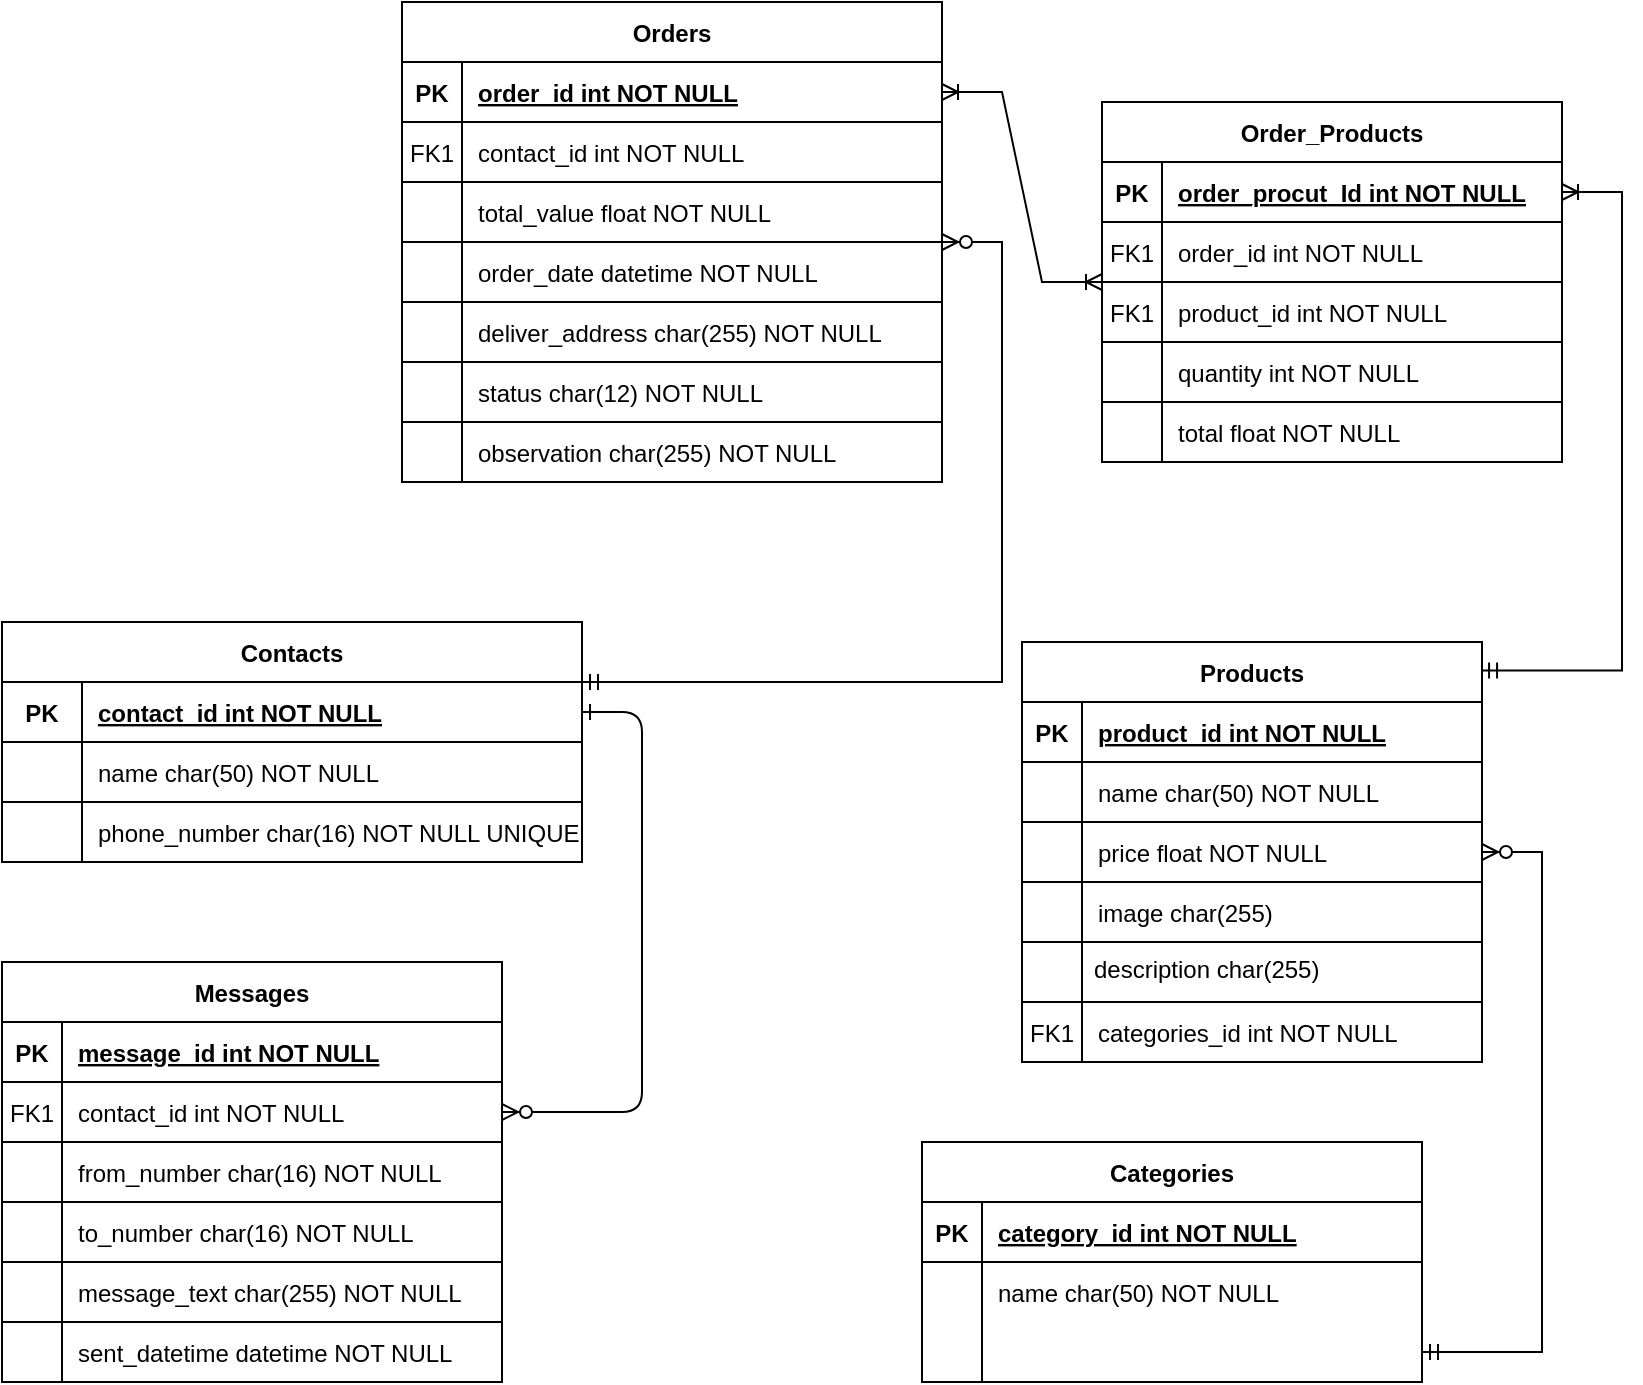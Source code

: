 <mxfile version="20.4.0" type="device"><diagram id="R2lEEEUBdFMjLlhIrx00" name="Page-1"><mxGraphModel dx="1021" dy="1667" grid="1" gridSize="10" guides="1" tooltips="1" connect="1" arrows="1" fold="1" page="1" pageScale="1" pageWidth="850" pageHeight="1100" math="0" shadow="0" extFonts="Permanent Marker^https://fonts.googleapis.com/css?family=Permanent+Marker"><root><mxCell id="0"/><mxCell id="1" parent="0"/><mxCell id="C-vyLk0tnHw3VtMMgP7b-1" value="" style="edgeStyle=entityRelationEdgeStyle;endArrow=ERzeroToMany;startArrow=ERone;endFill=1;startFill=0;" parent="1" source="C-vyLk0tnHw3VtMMgP7b-24" target="C-vyLk0tnHw3VtMMgP7b-6" edge="1"><mxGeometry width="100" height="100" relative="1" as="geometry"><mxPoint x="340" y="720" as="sourcePoint"/><mxPoint x="440" y="620" as="targetPoint"/></mxGeometry></mxCell><mxCell id="C-vyLk0tnHw3VtMMgP7b-2" value="Messages" style="shape=table;startSize=30;container=1;collapsible=1;childLayout=tableLayout;fixedRows=1;rowLines=0;fontStyle=1;align=center;resizeLast=1;" parent="1" vertex="1"><mxGeometry x="70" y="220" width="250" height="210" as="geometry"/></mxCell><mxCell id="C-vyLk0tnHw3VtMMgP7b-3" value="" style="shape=partialRectangle;collapsible=0;dropTarget=0;pointerEvents=0;fillColor=none;points=[[0,0.5],[1,0.5]];portConstraint=eastwest;top=0;left=0;right=0;bottom=1;" parent="C-vyLk0tnHw3VtMMgP7b-2" vertex="1"><mxGeometry y="30" width="250" height="30" as="geometry"/></mxCell><mxCell id="C-vyLk0tnHw3VtMMgP7b-4" value="PK" style="shape=partialRectangle;overflow=hidden;connectable=0;fillColor=none;top=0;left=0;bottom=0;right=0;fontStyle=1;" parent="C-vyLk0tnHw3VtMMgP7b-3" vertex="1"><mxGeometry width="30" height="30" as="geometry"><mxRectangle width="30" height="30" as="alternateBounds"/></mxGeometry></mxCell><mxCell id="C-vyLk0tnHw3VtMMgP7b-5" value="message_id int NOT NULL " style="shape=partialRectangle;overflow=hidden;connectable=0;fillColor=none;top=0;left=0;bottom=0;right=0;align=left;spacingLeft=6;fontStyle=5;" parent="C-vyLk0tnHw3VtMMgP7b-3" vertex="1"><mxGeometry x="30" width="220" height="30" as="geometry"><mxRectangle width="220" height="30" as="alternateBounds"/></mxGeometry></mxCell><mxCell id="C-vyLk0tnHw3VtMMgP7b-6" value="" style="shape=partialRectangle;collapsible=0;dropTarget=0;pointerEvents=0;fillColor=none;points=[[0,0.5],[1,0.5]];portConstraint=eastwest;top=0;left=0;right=0;bottom=0;" parent="C-vyLk0tnHw3VtMMgP7b-2" vertex="1"><mxGeometry y="60" width="250" height="30" as="geometry"/></mxCell><mxCell id="C-vyLk0tnHw3VtMMgP7b-7" value="FK1" style="shape=partialRectangle;overflow=hidden;connectable=0;fillColor=none;top=0;left=0;bottom=0;right=0;" parent="C-vyLk0tnHw3VtMMgP7b-6" vertex="1"><mxGeometry width="30" height="30" as="geometry"><mxRectangle width="30" height="30" as="alternateBounds"/></mxGeometry></mxCell><mxCell id="C-vyLk0tnHw3VtMMgP7b-8" value="contact_id int NOT NULL" style="shape=partialRectangle;overflow=hidden;connectable=0;fillColor=none;top=0;left=0;bottom=0;right=0;align=left;spacingLeft=6;" parent="C-vyLk0tnHw3VtMMgP7b-6" vertex="1"><mxGeometry x="30" width="220" height="30" as="geometry"><mxRectangle width="220" height="30" as="alternateBounds"/></mxGeometry></mxCell><mxCell id="C-vyLk0tnHw3VtMMgP7b-9" value="" style="shape=partialRectangle;collapsible=0;dropTarget=0;pointerEvents=0;fillColor=none;points=[[0,0.5],[1,0.5]];portConstraint=eastwest;top=0;left=0;right=0;bottom=0;" parent="C-vyLk0tnHw3VtMMgP7b-2" vertex="1"><mxGeometry y="90" width="250" height="30" as="geometry"/></mxCell><mxCell id="C-vyLk0tnHw3VtMMgP7b-10" value="" style="shape=partialRectangle;overflow=hidden;connectable=0;fillColor=none;top=1;left=1;bottom=1;right=0;" parent="C-vyLk0tnHw3VtMMgP7b-9" vertex="1"><mxGeometry width="30" height="30" as="geometry"><mxRectangle width="30" height="30" as="alternateBounds"/></mxGeometry></mxCell><mxCell id="C-vyLk0tnHw3VtMMgP7b-11" value="from_number char(16) NOT NULL" style="shape=partialRectangle;overflow=hidden;connectable=0;fillColor=none;top=1;left=1;bottom=1;right=0;align=left;spacingLeft=6;" parent="C-vyLk0tnHw3VtMMgP7b-9" vertex="1"><mxGeometry x="30" width="220" height="30" as="geometry"><mxRectangle width="220" height="30" as="alternateBounds"/></mxGeometry></mxCell><mxCell id="C-vyLk0tnHw3VtMMgP7b-13" value="Categories" style="shape=table;startSize=30;container=1;collapsible=1;childLayout=tableLayout;fixedRows=1;rowLines=0;fontStyle=1;align=center;resizeLast=1;" parent="1" vertex="1"><mxGeometry x="530" y="310" width="250" height="120" as="geometry"/></mxCell><mxCell id="C-vyLk0tnHw3VtMMgP7b-14" value="" style="shape=partialRectangle;collapsible=0;dropTarget=0;pointerEvents=0;fillColor=none;points=[[0,0.5],[1,0.5]];portConstraint=eastwest;top=0;left=0;right=0;bottom=1;" parent="C-vyLk0tnHw3VtMMgP7b-13" vertex="1"><mxGeometry y="30" width="250" height="30" as="geometry"/></mxCell><mxCell id="C-vyLk0tnHw3VtMMgP7b-15" value="PK" style="shape=partialRectangle;overflow=hidden;connectable=0;fillColor=none;top=0;left=0;bottom=0;right=0;fontStyle=1;" parent="C-vyLk0tnHw3VtMMgP7b-14" vertex="1"><mxGeometry width="30" height="30" as="geometry"><mxRectangle width="30" height="30" as="alternateBounds"/></mxGeometry></mxCell><mxCell id="C-vyLk0tnHw3VtMMgP7b-16" value="category_id int NOT NULL " style="shape=partialRectangle;overflow=hidden;connectable=0;fillColor=none;top=0;left=0;bottom=0;right=0;align=left;spacingLeft=6;fontStyle=5;" parent="C-vyLk0tnHw3VtMMgP7b-14" vertex="1"><mxGeometry x="30" width="220" height="30" as="geometry"><mxRectangle width="220" height="30" as="alternateBounds"/></mxGeometry></mxCell><mxCell id="C-vyLk0tnHw3VtMMgP7b-17" value="" style="shape=partialRectangle;collapsible=0;dropTarget=0;pointerEvents=0;fillColor=none;points=[[0,0.5],[1,0.5]];portConstraint=eastwest;top=0;left=0;right=0;bottom=0;" parent="C-vyLk0tnHw3VtMMgP7b-13" vertex="1"><mxGeometry y="60" width="250" height="30" as="geometry"/></mxCell><mxCell id="C-vyLk0tnHw3VtMMgP7b-18" value="" style="shape=partialRectangle;overflow=hidden;connectable=0;fillColor=none;top=0;left=0;bottom=0;right=0;" parent="C-vyLk0tnHw3VtMMgP7b-17" vertex="1"><mxGeometry width="30" height="30" as="geometry"><mxRectangle width="30" height="30" as="alternateBounds"/></mxGeometry></mxCell><mxCell id="C-vyLk0tnHw3VtMMgP7b-19" value="name char(50) NOT NULL" style="shape=partialRectangle;overflow=hidden;connectable=0;fillColor=none;top=0;left=0;bottom=0;right=0;align=left;spacingLeft=6;" parent="C-vyLk0tnHw3VtMMgP7b-17" vertex="1"><mxGeometry x="30" width="220" height="30" as="geometry"><mxRectangle width="220" height="30" as="alternateBounds"/></mxGeometry></mxCell><mxCell id="C-vyLk0tnHw3VtMMgP7b-20" value="" style="shape=partialRectangle;collapsible=0;dropTarget=0;pointerEvents=0;fillColor=none;points=[[0,0.5],[1,0.5]];portConstraint=eastwest;top=0;left=0;right=0;bottom=0;" parent="C-vyLk0tnHw3VtMMgP7b-13" vertex="1"><mxGeometry y="90" width="250" height="30" as="geometry"/></mxCell><mxCell id="C-vyLk0tnHw3VtMMgP7b-21" value="" style="shape=partialRectangle;overflow=hidden;connectable=0;fillColor=none;top=0;left=0;bottom=0;right=0;" parent="C-vyLk0tnHw3VtMMgP7b-20" vertex="1"><mxGeometry width="30" height="30" as="geometry"><mxRectangle width="30" height="30" as="alternateBounds"/></mxGeometry></mxCell><mxCell id="C-vyLk0tnHw3VtMMgP7b-22" value="" style="shape=partialRectangle;overflow=hidden;connectable=0;fillColor=none;top=0;left=0;bottom=0;right=0;align=left;spacingLeft=6;" parent="C-vyLk0tnHw3VtMMgP7b-20" vertex="1"><mxGeometry x="30" width="220" height="30" as="geometry"><mxRectangle width="220" height="30" as="alternateBounds"/></mxGeometry></mxCell><mxCell id="C-vyLk0tnHw3VtMMgP7b-23" value="Contacts" style="shape=table;startSize=30;container=1;collapsible=1;childLayout=tableLayout;fixedRows=1;rowLines=0;fontStyle=1;align=center;resizeLast=1;fillStyle=auto;" parent="1" vertex="1"><mxGeometry x="70" y="50" width="290" height="120" as="geometry"><mxRectangle x="120" y="120" width="90" height="30" as="alternateBounds"/></mxGeometry></mxCell><mxCell id="C-vyLk0tnHw3VtMMgP7b-24" value="" style="shape=partialRectangle;collapsible=0;dropTarget=0;pointerEvents=0;fillColor=none;points=[[0,0.5],[1,0.5]];portConstraint=eastwest;top=0;left=0;right=0;bottom=1;" parent="C-vyLk0tnHw3VtMMgP7b-23" vertex="1"><mxGeometry y="30" width="290" height="30" as="geometry"/></mxCell><mxCell id="C-vyLk0tnHw3VtMMgP7b-25" value="PK" style="shape=partialRectangle;overflow=hidden;connectable=0;fillColor=none;top=0;left=0;bottom=0;right=0;fontStyle=1;" parent="C-vyLk0tnHw3VtMMgP7b-24" vertex="1"><mxGeometry width="40" height="30" as="geometry"><mxRectangle width="40" height="30" as="alternateBounds"/></mxGeometry></mxCell><mxCell id="C-vyLk0tnHw3VtMMgP7b-26" value="contact_id int NOT NULL" style="shape=partialRectangle;overflow=hidden;connectable=0;fillColor=none;top=0;left=0;bottom=0;right=0;align=left;spacingLeft=6;fontStyle=5;" parent="C-vyLk0tnHw3VtMMgP7b-24" vertex="1"><mxGeometry x="40" width="250" height="30" as="geometry"><mxRectangle width="250" height="30" as="alternateBounds"/></mxGeometry></mxCell><mxCell id="C-vyLk0tnHw3VtMMgP7b-27" value="" style="shape=partialRectangle;collapsible=0;dropTarget=0;pointerEvents=0;fillColor=none;points=[[0,0.5],[1,0.5]];portConstraint=eastwest;top=0;left=0;right=0;bottom=0;" parent="C-vyLk0tnHw3VtMMgP7b-23" vertex="1"><mxGeometry y="60" width="290" height="30" as="geometry"/></mxCell><mxCell id="C-vyLk0tnHw3VtMMgP7b-28" value="" style="shape=partialRectangle;overflow=hidden;connectable=0;fillColor=none;top=0;left=0;bottom=0;right=0;" parent="C-vyLk0tnHw3VtMMgP7b-27" vertex="1"><mxGeometry width="40" height="30" as="geometry"><mxRectangle width="40" height="30" as="alternateBounds"/></mxGeometry></mxCell><mxCell id="C-vyLk0tnHw3VtMMgP7b-29" value="name char(50) NOT NULL" style="shape=partialRectangle;overflow=hidden;connectable=0;fillColor=none;top=0;left=0;bottom=0;right=0;align=left;spacingLeft=6;" parent="C-vyLk0tnHw3VtMMgP7b-27" vertex="1"><mxGeometry x="40" width="250" height="30" as="geometry"><mxRectangle width="250" height="30" as="alternateBounds"/></mxGeometry></mxCell><mxCell id="x5gEIiacofo2XzzvCYdK-4" value="" style="shape=partialRectangle;overflow=hidden;connectable=0;fillColor=none;top=1;left=1;bottom=1;right=0;" vertex="1" parent="1"><mxGeometry x="70" y="140" width="40" height="30" as="geometry"><mxRectangle width="40" height="30" as="alternateBounds"/></mxGeometry></mxCell><UserObject label="phone_number char(16) NOT NULL UNIQUE" id="x5gEIiacofo2XzzvCYdK-5"><mxCell style="shape=partialRectangle;overflow=hidden;connectable=0;fillColor=none;top=1;left=1;bottom=1;right=0;align=left;spacingLeft=6;" vertex="1" parent="1"><mxGeometry x="110" y="140" width="250" height="30" as="geometry"><mxRectangle width="210" height="30" as="alternateBounds"/></mxGeometry></mxCell></UserObject><mxCell id="x5gEIiacofo2XzzvCYdK-6" value="" style="shape=partialRectangle;overflow=hidden;connectable=0;fillColor=none;top=1;left=1;bottom=1;right=0;" vertex="1" parent="1"><mxGeometry x="70" y="340" width="30" height="30" as="geometry"><mxRectangle width="30" height="30" as="alternateBounds"/></mxGeometry></mxCell><mxCell id="x5gEIiacofo2XzzvCYdK-7" value="to_number char(16) NOT NULL" style="shape=partialRectangle;overflow=hidden;connectable=0;fillColor=none;top=1;left=1;bottom=1;right=0;align=left;spacingLeft=6;" vertex="1" parent="1"><mxGeometry x="100" y="340" width="220" height="30" as="geometry"><mxRectangle width="220" height="30" as="alternateBounds"/></mxGeometry></mxCell><mxCell id="x5gEIiacofo2XzzvCYdK-8" value="" style="shape=partialRectangle;overflow=hidden;connectable=0;fillColor=none;top=1;left=1;bottom=1;right=0;" vertex="1" parent="1"><mxGeometry x="70" y="370" width="30" height="30" as="geometry"><mxRectangle width="30" height="30" as="alternateBounds"/></mxGeometry></mxCell><mxCell id="x5gEIiacofo2XzzvCYdK-9" value="message_text char(255) NOT NULL" style="shape=partialRectangle;overflow=hidden;connectable=0;fillColor=none;top=1;left=1;bottom=1;right=0;align=left;spacingLeft=6;" vertex="1" parent="1"><mxGeometry x="100" y="370" width="220" height="30" as="geometry"><mxRectangle width="220" height="30" as="alternateBounds"/></mxGeometry></mxCell><mxCell id="x5gEIiacofo2XzzvCYdK-12" value="Products" style="shape=table;startSize=30;container=1;collapsible=1;childLayout=tableLayout;fixedRows=1;rowLines=0;fontStyle=1;align=center;resizeLast=1;fillStyle=auto;" vertex="1" parent="1"><mxGeometry x="580" y="60" width="230" height="210" as="geometry"/></mxCell><mxCell id="x5gEIiacofo2XzzvCYdK-13" value="" style="shape=tableRow;horizontal=0;startSize=0;swimlaneHead=0;swimlaneBody=0;fillColor=none;collapsible=0;dropTarget=0;points=[[0,0.5],[1,0.5]];portConstraint=eastwest;top=0;left=0;right=0;bottom=1;fillStyle=auto;" vertex="1" parent="x5gEIiacofo2XzzvCYdK-12"><mxGeometry y="30" width="230" height="30" as="geometry"/></mxCell><mxCell id="x5gEIiacofo2XzzvCYdK-14" value="PK" style="shape=partialRectangle;connectable=0;fillColor=none;top=0;left=0;bottom=0;right=0;fontStyle=1;overflow=hidden;fillStyle=auto;" vertex="1" parent="x5gEIiacofo2XzzvCYdK-13"><mxGeometry width="30" height="30" as="geometry"><mxRectangle width="30" height="30" as="alternateBounds"/></mxGeometry></mxCell><mxCell id="x5gEIiacofo2XzzvCYdK-15" value="product_id int NOT NULL" style="shape=partialRectangle;connectable=0;fillColor=none;top=0;left=0;bottom=0;right=0;align=left;spacingLeft=6;fontStyle=5;overflow=hidden;fillStyle=auto;" vertex="1" parent="x5gEIiacofo2XzzvCYdK-13"><mxGeometry x="30" width="200" height="30" as="geometry"><mxRectangle width="200" height="30" as="alternateBounds"/></mxGeometry></mxCell><mxCell id="x5gEIiacofo2XzzvCYdK-16" value="" style="shape=tableRow;horizontal=0;startSize=0;swimlaneHead=0;swimlaneBody=0;fillColor=none;collapsible=0;dropTarget=0;points=[[0,0.5],[1,0.5]];portConstraint=eastwest;top=0;left=0;right=0;bottom=0;fillStyle=auto;" vertex="1" parent="x5gEIiacofo2XzzvCYdK-12"><mxGeometry y="60" width="230" height="30" as="geometry"/></mxCell><mxCell id="x5gEIiacofo2XzzvCYdK-17" value="" style="shape=partialRectangle;connectable=0;fillColor=none;top=1;left=0;bottom=1;right=0;editable=1;overflow=hidden;fillStyle=auto;" vertex="1" parent="x5gEIiacofo2XzzvCYdK-16"><mxGeometry width="30" height="30" as="geometry"><mxRectangle width="30" height="30" as="alternateBounds"/></mxGeometry></mxCell><mxCell id="x5gEIiacofo2XzzvCYdK-18" value="name char(50) NOT NULL" style="shape=partialRectangle;connectable=0;fillColor=none;top=0;left=0;bottom=0;right=0;align=left;spacingLeft=6;overflow=hidden;fillStyle=auto;" vertex="1" parent="x5gEIiacofo2XzzvCYdK-16"><mxGeometry x="30" width="200" height="30" as="geometry"><mxRectangle width="200" height="30" as="alternateBounds"/></mxGeometry></mxCell><mxCell id="x5gEIiacofo2XzzvCYdK-19" value="" style="shape=tableRow;horizontal=0;startSize=0;swimlaneHead=0;swimlaneBody=0;fillColor=none;collapsible=0;dropTarget=0;points=[[0,0.5],[1,0.5]];portConstraint=eastwest;top=0;left=0;right=0;bottom=0;fillStyle=auto;" vertex="1" parent="x5gEIiacofo2XzzvCYdK-12"><mxGeometry y="90" width="230" height="30" as="geometry"/></mxCell><mxCell id="x5gEIiacofo2XzzvCYdK-20" value="" style="shape=partialRectangle;connectable=0;fillColor=none;top=1;left=0;bottom=1;right=0;editable=1;overflow=hidden;fillStyle=auto;" vertex="1" parent="x5gEIiacofo2XzzvCYdK-19"><mxGeometry width="30" height="30" as="geometry"><mxRectangle width="30" height="30" as="alternateBounds"/></mxGeometry></mxCell><mxCell id="x5gEIiacofo2XzzvCYdK-21" value="price float NOT NULL" style="shape=partialRectangle;connectable=0;fillColor=none;top=1;left=0;bottom=0;right=0;align=left;spacingLeft=6;overflow=hidden;fillStyle=auto;" vertex="1" parent="x5gEIiacofo2XzzvCYdK-19"><mxGeometry x="30" width="200" height="30" as="geometry"><mxRectangle width="200" height="30" as="alternateBounds"/></mxGeometry></mxCell><mxCell id="x5gEIiacofo2XzzvCYdK-22" value="" style="shape=tableRow;horizontal=0;startSize=0;swimlaneHead=0;swimlaneBody=0;fillColor=none;collapsible=0;dropTarget=0;points=[[0,0.5],[1,0.5]];portConstraint=eastwest;top=0;left=0;right=0;bottom=0;fillStyle=auto;" vertex="1" parent="x5gEIiacofo2XzzvCYdK-12"><mxGeometry y="120" width="230" height="30" as="geometry"/></mxCell><mxCell id="x5gEIiacofo2XzzvCYdK-23" value="" style="shape=partialRectangle;connectable=0;fillColor=none;top=1;left=0;bottom=1;right=0;editable=1;overflow=hidden;fillStyle=auto;" vertex="1" parent="x5gEIiacofo2XzzvCYdK-22"><mxGeometry width="30" height="30" as="geometry"><mxRectangle width="30" height="30" as="alternateBounds"/></mxGeometry></mxCell><mxCell id="x5gEIiacofo2XzzvCYdK-24" value="image char(255)" style="shape=partialRectangle;connectable=0;fillColor=none;top=1;left=0;bottom=0;right=0;align=left;spacingLeft=6;overflow=hidden;fillStyle=auto;strokeColor=default;" vertex="1" parent="x5gEIiacofo2XzzvCYdK-22"><mxGeometry x="30" width="200" height="30" as="geometry"><mxRectangle width="200" height="30" as="alternateBounds"/></mxGeometry></mxCell><mxCell id="x5gEIiacofo2XzzvCYdK-29" value="description char(255)" style="text;strokeColor=default;fillColor=none;spacingLeft=4;spacingRight=4;overflow=hidden;rotatable=0;points=[[0,0.5],[1,0.5]];portConstraint=eastwest;fontSize=12;fillStyle=auto;" vertex="1" parent="1"><mxGeometry x="610" y="210" width="200" height="30" as="geometry"/></mxCell><mxCell id="x5gEIiacofo2XzzvCYdK-33" value="" style="shape=partialRectangle;overflow=hidden;connectable=0;fillColor=none;top=1;left=1;bottom=1;right=0;" vertex="1" parent="1"><mxGeometry x="70" y="400" width="30" height="30" as="geometry"><mxRectangle width="30" height="30" as="alternateBounds"/></mxGeometry></mxCell><mxCell id="x5gEIiacofo2XzzvCYdK-34" value="sent_datetime datetime NOT NULL" style="shape=partialRectangle;overflow=hidden;connectable=0;fillColor=none;top=1;left=1;bottom=1;right=0;align=left;spacingLeft=6;" vertex="1" parent="1"><mxGeometry x="100" y="400" width="220" height="30" as="geometry"><mxRectangle width="220" height="30" as="alternateBounds"/></mxGeometry></mxCell><mxCell id="x5gEIiacofo2XzzvCYdK-35" value="FK1" style="shape=partialRectangle;connectable=0;fillColor=none;top=1;left=1;bottom=1;right=1;editable=1;overflow=hidden;fillStyle=auto;" vertex="1" parent="1"><mxGeometry x="580" y="240" width="30" height="30" as="geometry"><mxRectangle width="30" height="30" as="alternateBounds"/></mxGeometry></mxCell><mxCell id="x5gEIiacofo2XzzvCYdK-36" value="categories_id int NOT NULL" style="shape=partialRectangle;connectable=0;fillColor=none;top=1;left=0;bottom=0;right=0;align=left;spacingLeft=6;overflow=hidden;fillStyle=auto;strokeColor=default;" vertex="1" parent="1"><mxGeometry x="610" y="240" width="200" height="30" as="geometry"><mxRectangle width="200" height="30" as="alternateBounds"/></mxGeometry></mxCell><mxCell id="x5gEIiacofo2XzzvCYdK-37" value="" style="edgeStyle=entityRelationEdgeStyle;fontSize=12;html=1;endArrow=ERzeroToMany;startArrow=ERmandOne;rounded=0;" edge="1" parent="1" source="C-vyLk0tnHw3VtMMgP7b-20" target="x5gEIiacofo2XzzvCYdK-12"><mxGeometry width="100" height="100" relative="1" as="geometry"><mxPoint x="410" y="440" as="sourcePoint"/><mxPoint x="810" y="120" as="targetPoint"/></mxGeometry></mxCell><mxCell id="x5gEIiacofo2XzzvCYdK-38" value="Orders" style="shape=table;startSize=30;container=1;collapsible=1;childLayout=tableLayout;fixedRows=1;rowLines=0;fontStyle=1;align=center;resizeLast=1;fillStyle=auto;strokeColor=default;top=1;" vertex="1" parent="1"><mxGeometry x="270" y="-260" width="270" height="240" as="geometry"/></mxCell><mxCell id="x5gEIiacofo2XzzvCYdK-39" value="" style="shape=tableRow;horizontal=0;startSize=0;swimlaneHead=0;swimlaneBody=0;fillColor=none;collapsible=0;dropTarget=0;points=[[0,0.5],[1,0.5]];portConstraint=eastwest;top=0;left=0;right=0;bottom=1;fillStyle=auto;strokeColor=default;" vertex="1" parent="x5gEIiacofo2XzzvCYdK-38"><mxGeometry y="30" width="270" height="30" as="geometry"/></mxCell><mxCell id="x5gEIiacofo2XzzvCYdK-40" value="PK" style="shape=partialRectangle;connectable=0;fillColor=none;top=0;left=0;bottom=0;right=0;fontStyle=1;overflow=hidden;fillStyle=auto;strokeColor=default;" vertex="1" parent="x5gEIiacofo2XzzvCYdK-39"><mxGeometry width="30" height="30" as="geometry"><mxRectangle width="30" height="30" as="alternateBounds"/></mxGeometry></mxCell><mxCell id="x5gEIiacofo2XzzvCYdK-41" value="order_id int NOT NULL" style="shape=partialRectangle;connectable=0;fillColor=none;top=0;left=0;bottom=0;right=0;align=left;spacingLeft=6;fontStyle=5;overflow=hidden;fillStyle=auto;strokeColor=default;" vertex="1" parent="x5gEIiacofo2XzzvCYdK-39"><mxGeometry x="30" width="240" height="30" as="geometry"><mxRectangle width="240" height="30" as="alternateBounds"/></mxGeometry></mxCell><mxCell id="x5gEIiacofo2XzzvCYdK-42" value="" style="shape=tableRow;horizontal=0;startSize=0;swimlaneHead=0;swimlaneBody=0;fillColor=none;collapsible=0;dropTarget=0;points=[[0,0.5],[1,0.5]];portConstraint=eastwest;top=0;left=0;right=0;bottom=0;fillStyle=auto;strokeColor=default;" vertex="1" parent="x5gEIiacofo2XzzvCYdK-38"><mxGeometry y="60" width="270" height="30" as="geometry"/></mxCell><mxCell id="x5gEIiacofo2XzzvCYdK-43" value="FK1" style="shape=partialRectangle;connectable=0;fillColor=none;top=1;left=1;bottom=1;right=1;editable=1;overflow=hidden;fillStyle=auto;strokeColor=default;" vertex="1" parent="x5gEIiacofo2XzzvCYdK-42"><mxGeometry width="30" height="30" as="geometry"><mxRectangle width="30" height="30" as="alternateBounds"/></mxGeometry></mxCell><mxCell id="x5gEIiacofo2XzzvCYdK-44" value="contact_id int NOT NULL" style="shape=partialRectangle;connectable=0;fillColor=none;top=0;left=0;bottom=0;right=0;align=left;spacingLeft=6;overflow=hidden;fillStyle=auto;strokeColor=default;" vertex="1" parent="x5gEIiacofo2XzzvCYdK-42"><mxGeometry x="30" width="240" height="30" as="geometry"><mxRectangle width="240" height="30" as="alternateBounds"/></mxGeometry></mxCell><mxCell id="x5gEIiacofo2XzzvCYdK-45" value="" style="shape=tableRow;horizontal=0;startSize=0;swimlaneHead=0;swimlaneBody=0;fillColor=none;collapsible=0;dropTarget=0;points=[[0,0.5],[1,0.5]];portConstraint=eastwest;top=0;left=0;right=0;bottom=0;fillStyle=auto;strokeColor=default;" vertex="1" parent="x5gEIiacofo2XzzvCYdK-38"><mxGeometry y="90" width="270" height="30" as="geometry"/></mxCell><mxCell id="x5gEIiacofo2XzzvCYdK-46" value="" style="shape=partialRectangle;connectable=0;fillColor=none;top=1;left=1;bottom=1;right=1;editable=1;overflow=hidden;fillStyle=auto;strokeColor=default;" vertex="1" parent="x5gEIiacofo2XzzvCYdK-45"><mxGeometry width="30" height="30" as="geometry"><mxRectangle width="30" height="30" as="alternateBounds"/></mxGeometry></mxCell><mxCell id="x5gEIiacofo2XzzvCYdK-47" value="total_value float NOT NULL" style="shape=partialRectangle;connectable=0;fillColor=none;top=1;left=1;bottom=1;right=0;align=left;spacingLeft=6;overflow=hidden;fillStyle=auto;strokeColor=default;" vertex="1" parent="x5gEIiacofo2XzzvCYdK-45"><mxGeometry x="30" width="240" height="30" as="geometry"><mxRectangle width="240" height="30" as="alternateBounds"/></mxGeometry></mxCell><mxCell id="x5gEIiacofo2XzzvCYdK-48" value="" style="shape=tableRow;horizontal=0;startSize=0;swimlaneHead=0;swimlaneBody=0;fillColor=none;collapsible=0;dropTarget=0;points=[[0,0.5],[1,0.5]];portConstraint=eastwest;top=0;left=0;right=0;bottom=0;fillStyle=auto;strokeColor=default;" vertex="1" parent="x5gEIiacofo2XzzvCYdK-38"><mxGeometry y="120" width="270" height="30" as="geometry"/></mxCell><mxCell id="x5gEIiacofo2XzzvCYdK-49" value="" style="shape=partialRectangle;connectable=0;fillColor=none;top=1;left=1;bottom=1;right=1;editable=1;overflow=hidden;fillStyle=auto;strokeColor=default;" vertex="1" parent="x5gEIiacofo2XzzvCYdK-48"><mxGeometry width="30" height="30" as="geometry"><mxRectangle width="30" height="30" as="alternateBounds"/></mxGeometry></mxCell><mxCell id="x5gEIiacofo2XzzvCYdK-50" value="order_date datetime NOT NULL" style="shape=partialRectangle;connectable=0;fillColor=none;top=0;left=0;bottom=0;right=0;align=left;spacingLeft=6;overflow=hidden;fillStyle=auto;strokeColor=default;" vertex="1" parent="x5gEIiacofo2XzzvCYdK-48"><mxGeometry x="30" width="240" height="30" as="geometry"><mxRectangle width="240" height="30" as="alternateBounds"/></mxGeometry></mxCell><mxCell id="x5gEIiacofo2XzzvCYdK-51" value="" style="shape=partialRectangle;connectable=0;fillColor=none;top=0;left=0;bottom=0;right=0;editable=1;overflow=hidden;fillStyle=auto;strokeColor=default;" vertex="1" parent="1"><mxGeometry x="320" y="-40" width="30" height="30" as="geometry"><mxRectangle width="30" height="30" as="alternateBounds"/></mxGeometry></mxCell><mxCell id="x5gEIiacofo2XzzvCYdK-52" value="deliver_address char(255) NOT NULL" style="shape=partialRectangle;connectable=0;fillColor=none;top=1;left=1;bottom=1;right=1;align=left;spacingLeft=6;overflow=hidden;fillStyle=auto;strokeColor=default;" vertex="1" parent="1"><mxGeometry x="300" y="-110" width="240" height="30" as="geometry"><mxRectangle width="200" height="30" as="alternateBounds"/></mxGeometry></mxCell><mxCell id="x5gEIiacofo2XzzvCYdK-53" value="" style="shape=partialRectangle;connectable=0;fillColor=none;top=0;left=0;bottom=0;right=0;editable=1;overflow=hidden;fillStyle=auto;strokeColor=default;" vertex="1" parent="1"><mxGeometry x="320" y="-10" width="30" height="30" as="geometry"><mxRectangle width="30" height="30" as="alternateBounds"/></mxGeometry></mxCell><mxCell id="x5gEIiacofo2XzzvCYdK-54" value="status char(12) NOT NULL" style="shape=partialRectangle;connectable=0;fillColor=none;top=1;left=1;bottom=1;right=1;align=left;spacingLeft=6;overflow=hidden;fillStyle=auto;strokeColor=default;" vertex="1" parent="1"><mxGeometry x="300" y="-80" width="240" height="30" as="geometry"><mxRectangle width="200" height="30" as="alternateBounds"/></mxGeometry></mxCell><mxCell id="x5gEIiacofo2XzzvCYdK-55" value="" style="shape=partialRectangle;connectable=0;fillColor=none;top=1;left=1;bottom=1;right=1;editable=1;overflow=hidden;fillStyle=auto;strokeColor=default;" vertex="1" parent="1"><mxGeometry x="270" y="-110" width="30" height="30" as="geometry"><mxRectangle width="30" height="30" as="alternateBounds"/></mxGeometry></mxCell><mxCell id="x5gEIiacofo2XzzvCYdK-56" value="" style="shape=partialRectangle;connectable=0;fillColor=none;top=1;left=1;bottom=1;right=1;editable=1;overflow=hidden;fillStyle=auto;strokeColor=default;" vertex="1" parent="1"><mxGeometry x="270" y="-80" width="30" height="30" as="geometry"><mxRectangle width="30" height="30" as="alternateBounds"/></mxGeometry></mxCell><mxCell id="x5gEIiacofo2XzzvCYdK-57" value="observation char(255) NOT NULL" style="shape=partialRectangle;connectable=0;fillColor=none;top=1;left=1;bottom=1;right=1;align=left;spacingLeft=6;overflow=hidden;fillStyle=auto;strokeColor=default;" vertex="1" parent="1"><mxGeometry x="300" y="-50" width="240" height="30" as="geometry"><mxRectangle width="200" height="30" as="alternateBounds"/></mxGeometry></mxCell><mxCell id="x5gEIiacofo2XzzvCYdK-58" value="" style="shape=partialRectangle;connectable=0;fillColor=none;top=1;left=1;bottom=1;right=1;editable=1;overflow=hidden;fillStyle=auto;strokeColor=default;" vertex="1" parent="1"><mxGeometry x="270" y="-50" width="30" height="30" as="geometry"><mxRectangle width="30" height="30" as="alternateBounds"/></mxGeometry></mxCell><mxCell id="x5gEIiacofo2XzzvCYdK-59" value="Order_Products" style="shape=table;startSize=30;container=1;collapsible=1;childLayout=tableLayout;fixedRows=1;rowLines=0;fontStyle=1;align=center;resizeLast=1;fillStyle=auto;strokeColor=default;" vertex="1" parent="1"><mxGeometry x="620" y="-210" width="230" height="180" as="geometry"/></mxCell><mxCell id="x5gEIiacofo2XzzvCYdK-60" value="" style="shape=tableRow;horizontal=0;startSize=0;swimlaneHead=0;swimlaneBody=0;fillColor=none;collapsible=0;dropTarget=0;points=[[0,0.5],[1,0.5]];portConstraint=eastwest;top=0;left=0;right=0;bottom=1;fillStyle=auto;strokeColor=default;" vertex="1" parent="x5gEIiacofo2XzzvCYdK-59"><mxGeometry y="30" width="230" height="30" as="geometry"/></mxCell><mxCell id="x5gEIiacofo2XzzvCYdK-61" value="PK" style="shape=partialRectangle;connectable=0;fillColor=none;top=0;left=0;bottom=0;right=0;fontStyle=1;overflow=hidden;fillStyle=auto;strokeColor=default;" vertex="1" parent="x5gEIiacofo2XzzvCYdK-60"><mxGeometry width="30" height="30" as="geometry"><mxRectangle width="30" height="30" as="alternateBounds"/></mxGeometry></mxCell><mxCell id="x5gEIiacofo2XzzvCYdK-62" value="order_procut_Id int NOT NULL" style="shape=partialRectangle;connectable=0;fillColor=none;top=0;left=0;bottom=0;right=0;align=left;spacingLeft=6;fontStyle=5;overflow=hidden;fillStyle=auto;strokeColor=default;" vertex="1" parent="x5gEIiacofo2XzzvCYdK-60"><mxGeometry x="30" width="200" height="30" as="geometry"><mxRectangle width="200" height="30" as="alternateBounds"/></mxGeometry></mxCell><mxCell id="x5gEIiacofo2XzzvCYdK-63" value="" style="shape=tableRow;horizontal=0;startSize=0;swimlaneHead=0;swimlaneBody=0;fillColor=none;collapsible=0;dropTarget=0;points=[[0,0.5],[1,0.5]];portConstraint=eastwest;top=0;left=0;right=0;bottom=0;fillStyle=auto;strokeColor=default;" vertex="1" parent="x5gEIiacofo2XzzvCYdK-59"><mxGeometry y="60" width="230" height="30" as="geometry"/></mxCell><mxCell id="x5gEIiacofo2XzzvCYdK-64" value="FK1" style="shape=partialRectangle;connectable=0;fillColor=none;top=0;left=0;bottom=0;right=0;editable=1;overflow=hidden;fillStyle=auto;strokeColor=default;" vertex="1" parent="x5gEIiacofo2XzzvCYdK-63"><mxGeometry width="30" height="30" as="geometry"><mxRectangle width="30" height="30" as="alternateBounds"/></mxGeometry></mxCell><mxCell id="x5gEIiacofo2XzzvCYdK-65" value="order_id int NOT NULL" style="shape=partialRectangle;connectable=0;fillColor=none;top=0;left=0;bottom=0;right=0;align=left;spacingLeft=6;overflow=hidden;fillStyle=auto;strokeColor=default;" vertex="1" parent="x5gEIiacofo2XzzvCYdK-63"><mxGeometry x="30" width="200" height="30" as="geometry"><mxRectangle width="200" height="30" as="alternateBounds"/></mxGeometry></mxCell><mxCell id="x5gEIiacofo2XzzvCYdK-66" value="" style="shape=tableRow;horizontal=0;startSize=0;swimlaneHead=0;swimlaneBody=0;fillColor=none;collapsible=0;dropTarget=0;points=[[0,0.5],[1,0.5]];portConstraint=eastwest;top=0;left=0;right=0;bottom=0;fillStyle=auto;strokeColor=default;" vertex="1" parent="x5gEIiacofo2XzzvCYdK-59"><mxGeometry y="90" width="230" height="30" as="geometry"/></mxCell><mxCell id="x5gEIiacofo2XzzvCYdK-67" value="FK1" style="shape=partialRectangle;connectable=0;fillColor=none;top=1;left=0;bottom=1;right=0;editable=1;overflow=hidden;fillStyle=auto;strokeColor=default;" vertex="1" parent="x5gEIiacofo2XzzvCYdK-66"><mxGeometry width="30" height="30" as="geometry"><mxRectangle width="30" height="30" as="alternateBounds"/></mxGeometry></mxCell><mxCell id="x5gEIiacofo2XzzvCYdK-68" value="product_id int NOT NULL" style="shape=partialRectangle;connectable=0;fillColor=none;top=1;left=0;bottom=1;right=0;align=left;spacingLeft=6;overflow=hidden;fillStyle=auto;strokeColor=default;" vertex="1" parent="x5gEIiacofo2XzzvCYdK-66"><mxGeometry x="30" width="200" height="30" as="geometry"><mxRectangle width="200" height="30" as="alternateBounds"/></mxGeometry></mxCell><mxCell id="x5gEIiacofo2XzzvCYdK-69" value="" style="shape=tableRow;horizontal=0;startSize=0;swimlaneHead=0;swimlaneBody=0;fillColor=none;collapsible=0;dropTarget=0;points=[[0,0.5],[1,0.5]];portConstraint=eastwest;top=0;left=0;right=0;bottom=0;fillStyle=auto;strokeColor=default;" vertex="1" parent="x5gEIiacofo2XzzvCYdK-59"><mxGeometry y="120" width="230" height="30" as="geometry"/></mxCell><mxCell id="x5gEIiacofo2XzzvCYdK-70" value="" style="shape=partialRectangle;connectable=0;fillColor=none;top=1;left=0;bottom=1;right=0;editable=1;overflow=hidden;fillStyle=auto;strokeColor=default;" vertex="1" parent="x5gEIiacofo2XzzvCYdK-69"><mxGeometry width="30" height="30" as="geometry"><mxRectangle width="30" height="30" as="alternateBounds"/></mxGeometry></mxCell><mxCell id="x5gEIiacofo2XzzvCYdK-71" value="quantity int NOT NULL" style="shape=partialRectangle;connectable=0;fillColor=none;top=1;left=0;bottom=1;right=0;align=left;spacingLeft=6;overflow=hidden;fillStyle=auto;strokeColor=default;" vertex="1" parent="x5gEIiacofo2XzzvCYdK-69"><mxGeometry x="30" width="200" height="30" as="geometry"><mxRectangle width="200" height="30" as="alternateBounds"/></mxGeometry></mxCell><mxCell id="x5gEIiacofo2XzzvCYdK-72" value="" style="shape=partialRectangle;connectable=0;fillColor=none;top=0;left=0;bottom=0;right=0;editable=1;overflow=hidden;fillStyle=auto;strokeColor=default;" vertex="1" parent="1"><mxGeometry x="620" y="-60" width="30" height="30" as="geometry"><mxRectangle width="30" height="30" as="alternateBounds"/></mxGeometry></mxCell><mxCell id="x5gEIiacofo2XzzvCYdK-73" value="total float NOT NULL" style="shape=partialRectangle;connectable=0;fillColor=none;top=1;left=1;bottom=1;right=0;align=left;spacingLeft=6;overflow=hidden;fillStyle=auto;strokeColor=default;" vertex="1" parent="1"><mxGeometry x="650" y="-60" width="200" height="30" as="geometry"><mxRectangle width="200" height="30" as="alternateBounds"/></mxGeometry></mxCell><mxCell id="x5gEIiacofo2XzzvCYdK-86" value="" style="edgeStyle=entityRelationEdgeStyle;fontSize=12;html=1;endArrow=ERzeroToMany;startArrow=ERmandOne;rounded=0;exitX=1;exitY=0.25;exitDx=0;exitDy=0;" edge="1" parent="1" source="C-vyLk0tnHw3VtMMgP7b-23" target="x5gEIiacofo2XzzvCYdK-38"><mxGeometry width="100" height="100" relative="1" as="geometry"><mxPoint x="140" y="-10" as="sourcePoint"/><mxPoint x="240" y="-110" as="targetPoint"/></mxGeometry></mxCell><mxCell id="x5gEIiacofo2XzzvCYdK-87" value="" style="edgeStyle=entityRelationEdgeStyle;fontSize=12;html=1;endArrow=ERoneToMany;startArrow=ERoneToMany;rounded=0;" edge="1" parent="1" source="x5gEIiacofo2XzzvCYdK-39" target="x5gEIiacofo2XzzvCYdK-59"><mxGeometry width="100" height="100" relative="1" as="geometry"><mxPoint x="410" y="-20" as="sourcePoint"/><mxPoint x="510" y="-120" as="targetPoint"/></mxGeometry></mxCell><mxCell id="x5gEIiacofo2XzzvCYdK-88" value="" style="edgeStyle=entityRelationEdgeStyle;fontSize=12;html=1;endArrow=ERoneToMany;startArrow=ERmandOne;rounded=0;exitX=0.998;exitY=0.068;exitDx=0;exitDy=0;exitPerimeter=0;" edge="1" parent="1" source="x5gEIiacofo2XzzvCYdK-12" target="x5gEIiacofo2XzzvCYdK-60"><mxGeometry width="100" height="100" relative="1" as="geometry"><mxPoint x="900" y="80" as="sourcePoint"/><mxPoint x="1000" y="-20" as="targetPoint"/></mxGeometry></mxCell></root></mxGraphModel></diagram></mxfile>